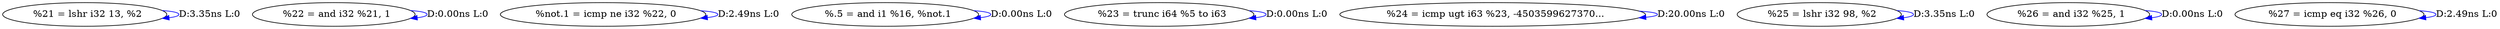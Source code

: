 digraph {
Node0x4036520[label="  %21 = lshr i32 13, %2"];
Node0x4036520 -> Node0x4036520[label="D:3.35ns L:0",color=blue];
Node0x4036600[label="  %22 = and i32 %21, 1"];
Node0x4036600 -> Node0x4036600[label="D:0.00ns L:0",color=blue];
Node0x40366e0[label="  %not.1 = icmp ne i32 %22, 0"];
Node0x40366e0 -> Node0x40366e0[label="D:2.49ns L:0",color=blue];
Node0x40367c0[label="  %.5 = and i1 %16, %not.1"];
Node0x40367c0 -> Node0x40367c0[label="D:0.00ns L:0",color=blue];
Node0x40368a0[label="  %23 = trunc i64 %5 to i63"];
Node0x40368a0 -> Node0x40368a0[label="D:0.00ns L:0",color=blue];
Node0x4036980[label="  %24 = icmp ugt i63 %23, -4503599627370..."];
Node0x4036980 -> Node0x4036980[label="D:20.00ns L:0",color=blue];
Node0x4036a60[label="  %25 = lshr i32 98, %2"];
Node0x4036a60 -> Node0x4036a60[label="D:3.35ns L:0",color=blue];
Node0x4036b40[label="  %26 = and i32 %25, 1"];
Node0x4036b40 -> Node0x4036b40[label="D:0.00ns L:0",color=blue];
Node0x4036c20[label="  %27 = icmp eq i32 %26, 0"];
Node0x4036c20 -> Node0x4036c20[label="D:2.49ns L:0",color=blue];
}
